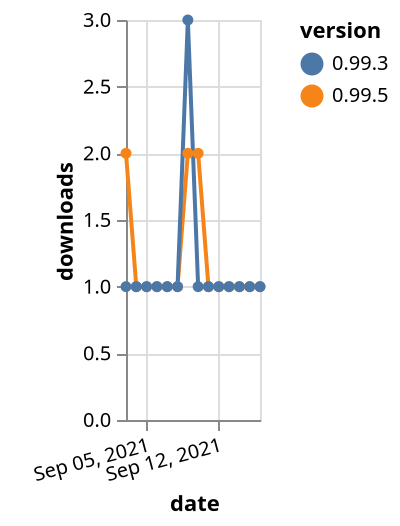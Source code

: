 {"$schema": "https://vega.github.io/schema/vega-lite/v5.json", "description": "A simple bar chart with embedded data.", "data": {"values": [{"date": "2021-09-03", "total": 115, "delta": 2, "version": "0.99.5"}, {"date": "2021-09-04", "total": 116, "delta": 1, "version": "0.99.5"}, {"date": "2021-09-05", "total": 117, "delta": 1, "version": "0.99.5"}, {"date": "2021-09-06", "total": 118, "delta": 1, "version": "0.99.5"}, {"date": "2021-09-07", "total": 119, "delta": 1, "version": "0.99.5"}, {"date": "2021-09-08", "total": 120, "delta": 1, "version": "0.99.5"}, {"date": "2021-09-09", "total": 122, "delta": 2, "version": "0.99.5"}, {"date": "2021-09-10", "total": 124, "delta": 2, "version": "0.99.5"}, {"date": "2021-09-11", "total": 125, "delta": 1, "version": "0.99.5"}, {"date": "2021-09-12", "total": 126, "delta": 1, "version": "0.99.5"}, {"date": "2021-09-13", "total": 127, "delta": 1, "version": "0.99.5"}, {"date": "2021-09-14", "total": 128, "delta": 1, "version": "0.99.5"}, {"date": "2021-09-15", "total": 129, "delta": 1, "version": "0.99.5"}, {"date": "2021-09-16", "total": 130, "delta": 1, "version": "0.99.5"}, {"date": "2021-09-03", "total": 205, "delta": 1, "version": "0.99.3"}, {"date": "2021-09-04", "total": 206, "delta": 1, "version": "0.99.3"}, {"date": "2021-09-05", "total": 207, "delta": 1, "version": "0.99.3"}, {"date": "2021-09-06", "total": 208, "delta": 1, "version": "0.99.3"}, {"date": "2021-09-07", "total": 209, "delta": 1, "version": "0.99.3"}, {"date": "2021-09-08", "total": 210, "delta": 1, "version": "0.99.3"}, {"date": "2021-09-09", "total": 213, "delta": 3, "version": "0.99.3"}, {"date": "2021-09-10", "total": 214, "delta": 1, "version": "0.99.3"}, {"date": "2021-09-11", "total": 215, "delta": 1, "version": "0.99.3"}, {"date": "2021-09-12", "total": 216, "delta": 1, "version": "0.99.3"}, {"date": "2021-09-13", "total": 217, "delta": 1, "version": "0.99.3"}, {"date": "2021-09-14", "total": 218, "delta": 1, "version": "0.99.3"}, {"date": "2021-09-15", "total": 219, "delta": 1, "version": "0.99.3"}, {"date": "2021-09-16", "total": 220, "delta": 1, "version": "0.99.3"}]}, "width": "container", "mark": {"type": "line", "point": {"filled": true}}, "encoding": {"x": {"field": "date", "type": "temporal", "timeUnit": "yearmonthdate", "title": "date", "axis": {"labelAngle": -15}}, "y": {"field": "delta", "type": "quantitative", "title": "downloads"}, "color": {"field": "version", "type": "nominal"}, "tooltip": {"field": "delta"}}}